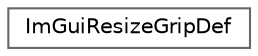 digraph "Gráfico de jerarquía de clases"
{
 // LATEX_PDF_SIZE
  bgcolor="transparent";
  edge [fontname=Helvetica,fontsize=10,labelfontname=Helvetica,labelfontsize=10];
  node [fontname=Helvetica,fontsize=10,shape=box,height=0.2,width=0.4];
  rankdir="LR";
  Node0 [id="Node000000",label="ImGuiResizeGripDef",height=0.2,width=0.4,color="grey40", fillcolor="white", style="filled",URL="$struct_im_gui_resize_grip_def.html",tooltip=" "];
}
